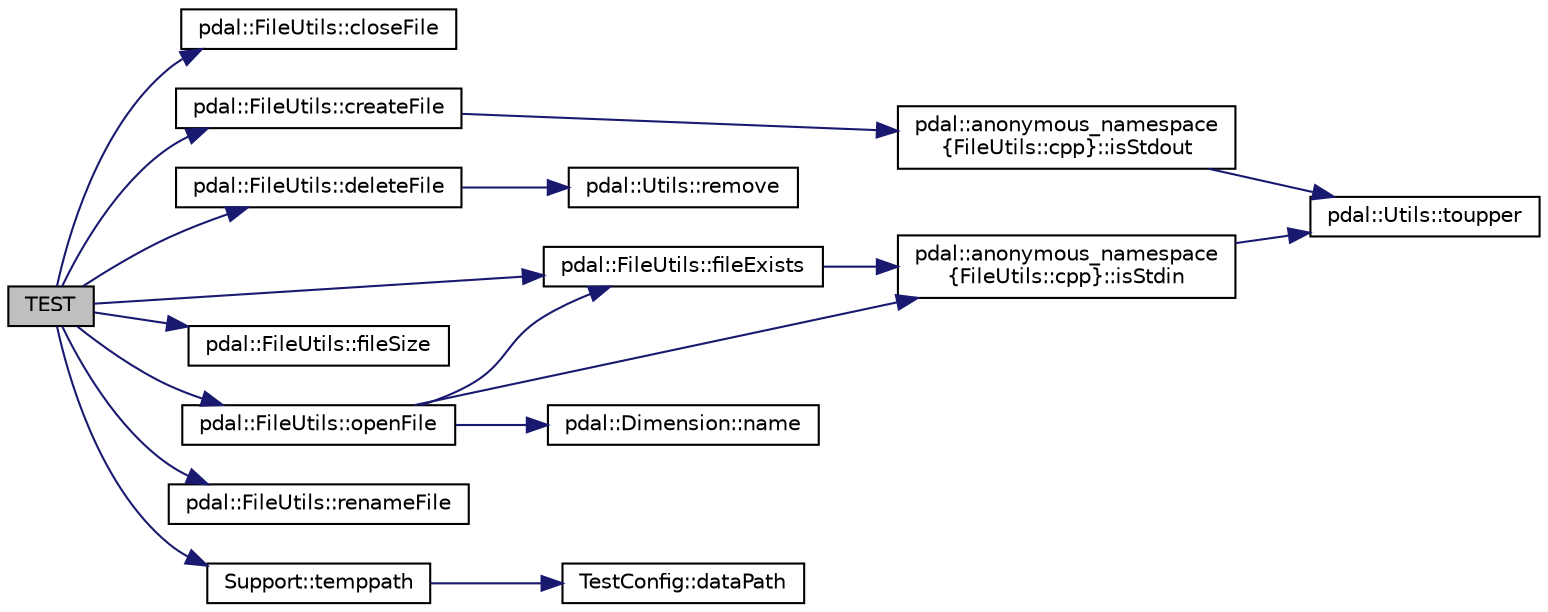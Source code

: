 digraph "TEST"
{
  edge [fontname="Helvetica",fontsize="10",labelfontname="Helvetica",labelfontsize="10"];
  node [fontname="Helvetica",fontsize="10",shape=record];
  rankdir="LR";
  Node1 [label="TEST",height=0.2,width=0.4,color="black", fillcolor="grey75", style="filled", fontcolor="black"];
  Node1 -> Node2 [color="midnightblue",fontsize="10",style="solid",fontname="Helvetica"];
  Node2 [label="pdal::FileUtils::closeFile",height=0.2,width=0.4,color="black", fillcolor="white", style="filled",URL="$namespacepdal_1_1FileUtils.html#a04d2d37c72f0f400f5d5b917b2f2ba05"];
  Node1 -> Node3 [color="midnightblue",fontsize="10",style="solid",fontname="Helvetica"];
  Node3 [label="pdal::FileUtils::createFile",height=0.2,width=0.4,color="black", fillcolor="white", style="filled",URL="$namespacepdal_1_1FileUtils.html#a5d7b6d46e6a7e128e47d6afcae341f0e"];
  Node3 -> Node4 [color="midnightblue",fontsize="10",style="solid",fontname="Helvetica"];
  Node4 [label="pdal::anonymous_namespace\l\{FileUtils::cpp\}::isStdout",height=0.2,width=0.4,color="black", fillcolor="white", style="filled",URL="$namespacepdal_1_1anonymous__namespace_02FileUtils_8cpp_03.html#a6a4f8cec1324aa27b45a6e8c1ac44dd6"];
  Node4 -> Node5 [color="midnightblue",fontsize="10",style="solid",fontname="Helvetica"];
  Node5 [label="pdal::Utils::toupper",height=0.2,width=0.4,color="black", fillcolor="white", style="filled",URL="$namespacepdal_1_1Utils.html#a28e3e2faff94b20f9908e77bc54ed983"];
  Node1 -> Node6 [color="midnightblue",fontsize="10",style="solid",fontname="Helvetica"];
  Node6 [label="pdal::FileUtils::deleteFile",height=0.2,width=0.4,color="black", fillcolor="white", style="filled",URL="$namespacepdal_1_1FileUtils.html#a9147ba0dbb2789edbd17feb104b00532"];
  Node6 -> Node7 [color="midnightblue",fontsize="10",style="solid",fontname="Helvetica"];
  Node7 [label="pdal::Utils::remove",height=0.2,width=0.4,color="black", fillcolor="white", style="filled",URL="$namespacepdal_1_1Utils.html#ad875f14218020d7d4d10803f5a115bdb"];
  Node1 -> Node8 [color="midnightblue",fontsize="10",style="solid",fontname="Helvetica"];
  Node8 [label="pdal::FileUtils::fileExists",height=0.2,width=0.4,color="black", fillcolor="white", style="filled",URL="$namespacepdal_1_1FileUtils.html#ae2b8f1ddc38b0033b685a0bde6106ba1"];
  Node8 -> Node9 [color="midnightblue",fontsize="10",style="solid",fontname="Helvetica"];
  Node9 [label="pdal::anonymous_namespace\l\{FileUtils::cpp\}::isStdin",height=0.2,width=0.4,color="black", fillcolor="white", style="filled",URL="$namespacepdal_1_1anonymous__namespace_02FileUtils_8cpp_03.html#a813a530ad72d50f747643f1bb996cacf"];
  Node9 -> Node5 [color="midnightblue",fontsize="10",style="solid",fontname="Helvetica"];
  Node1 -> Node10 [color="midnightblue",fontsize="10",style="solid",fontname="Helvetica"];
  Node10 [label="pdal::FileUtils::fileSize",height=0.2,width=0.4,color="black", fillcolor="white", style="filled",URL="$namespacepdal_1_1FileUtils.html#a98d45a59120d16277b9771221a817f32"];
  Node1 -> Node11 [color="midnightblue",fontsize="10",style="solid",fontname="Helvetica"];
  Node11 [label="pdal::FileUtils::openFile",height=0.2,width=0.4,color="black", fillcolor="white", style="filled",URL="$namespacepdal_1_1FileUtils.html#aeeda62ff11a1e6bcc9175f51f7efe522"];
  Node11 -> Node12 [color="midnightblue",fontsize="10",style="solid",fontname="Helvetica"];
  Node12 [label="pdal::Dimension::name",height=0.2,width=0.4,color="black", fillcolor="white", style="filled",URL="$namespacepdal_1_1Dimension.html#af3176b0b7e6b4be000317846cf7c2718"];
  Node11 -> Node9 [color="midnightblue",fontsize="10",style="solid",fontname="Helvetica"];
  Node11 -> Node8 [color="midnightblue",fontsize="10",style="solid",fontname="Helvetica"];
  Node1 -> Node13 [color="midnightblue",fontsize="10",style="solid",fontname="Helvetica"];
  Node13 [label="pdal::FileUtils::renameFile",height=0.2,width=0.4,color="black", fillcolor="white", style="filled",URL="$namespacepdal_1_1FileUtils.html#a81b74e534decb0eba867b88365ab955c"];
  Node1 -> Node14 [color="midnightblue",fontsize="10",style="solid",fontname="Helvetica"];
  Node14 [label="Support::temppath",height=0.2,width=0.4,color="black", fillcolor="white", style="filled",URL="$classSupport.html#a987d7adce1636b5852ff41a1d34d37bd"];
  Node14 -> Node15 [color="midnightblue",fontsize="10",style="solid",fontname="Helvetica"];
  Node15 [label="TestConfig::dataPath",height=0.2,width=0.4,color="black", fillcolor="white", style="filled",URL="$namespaceTestConfig.html#a0e622015f0610c2cfcbb3739b972d877"];
}
